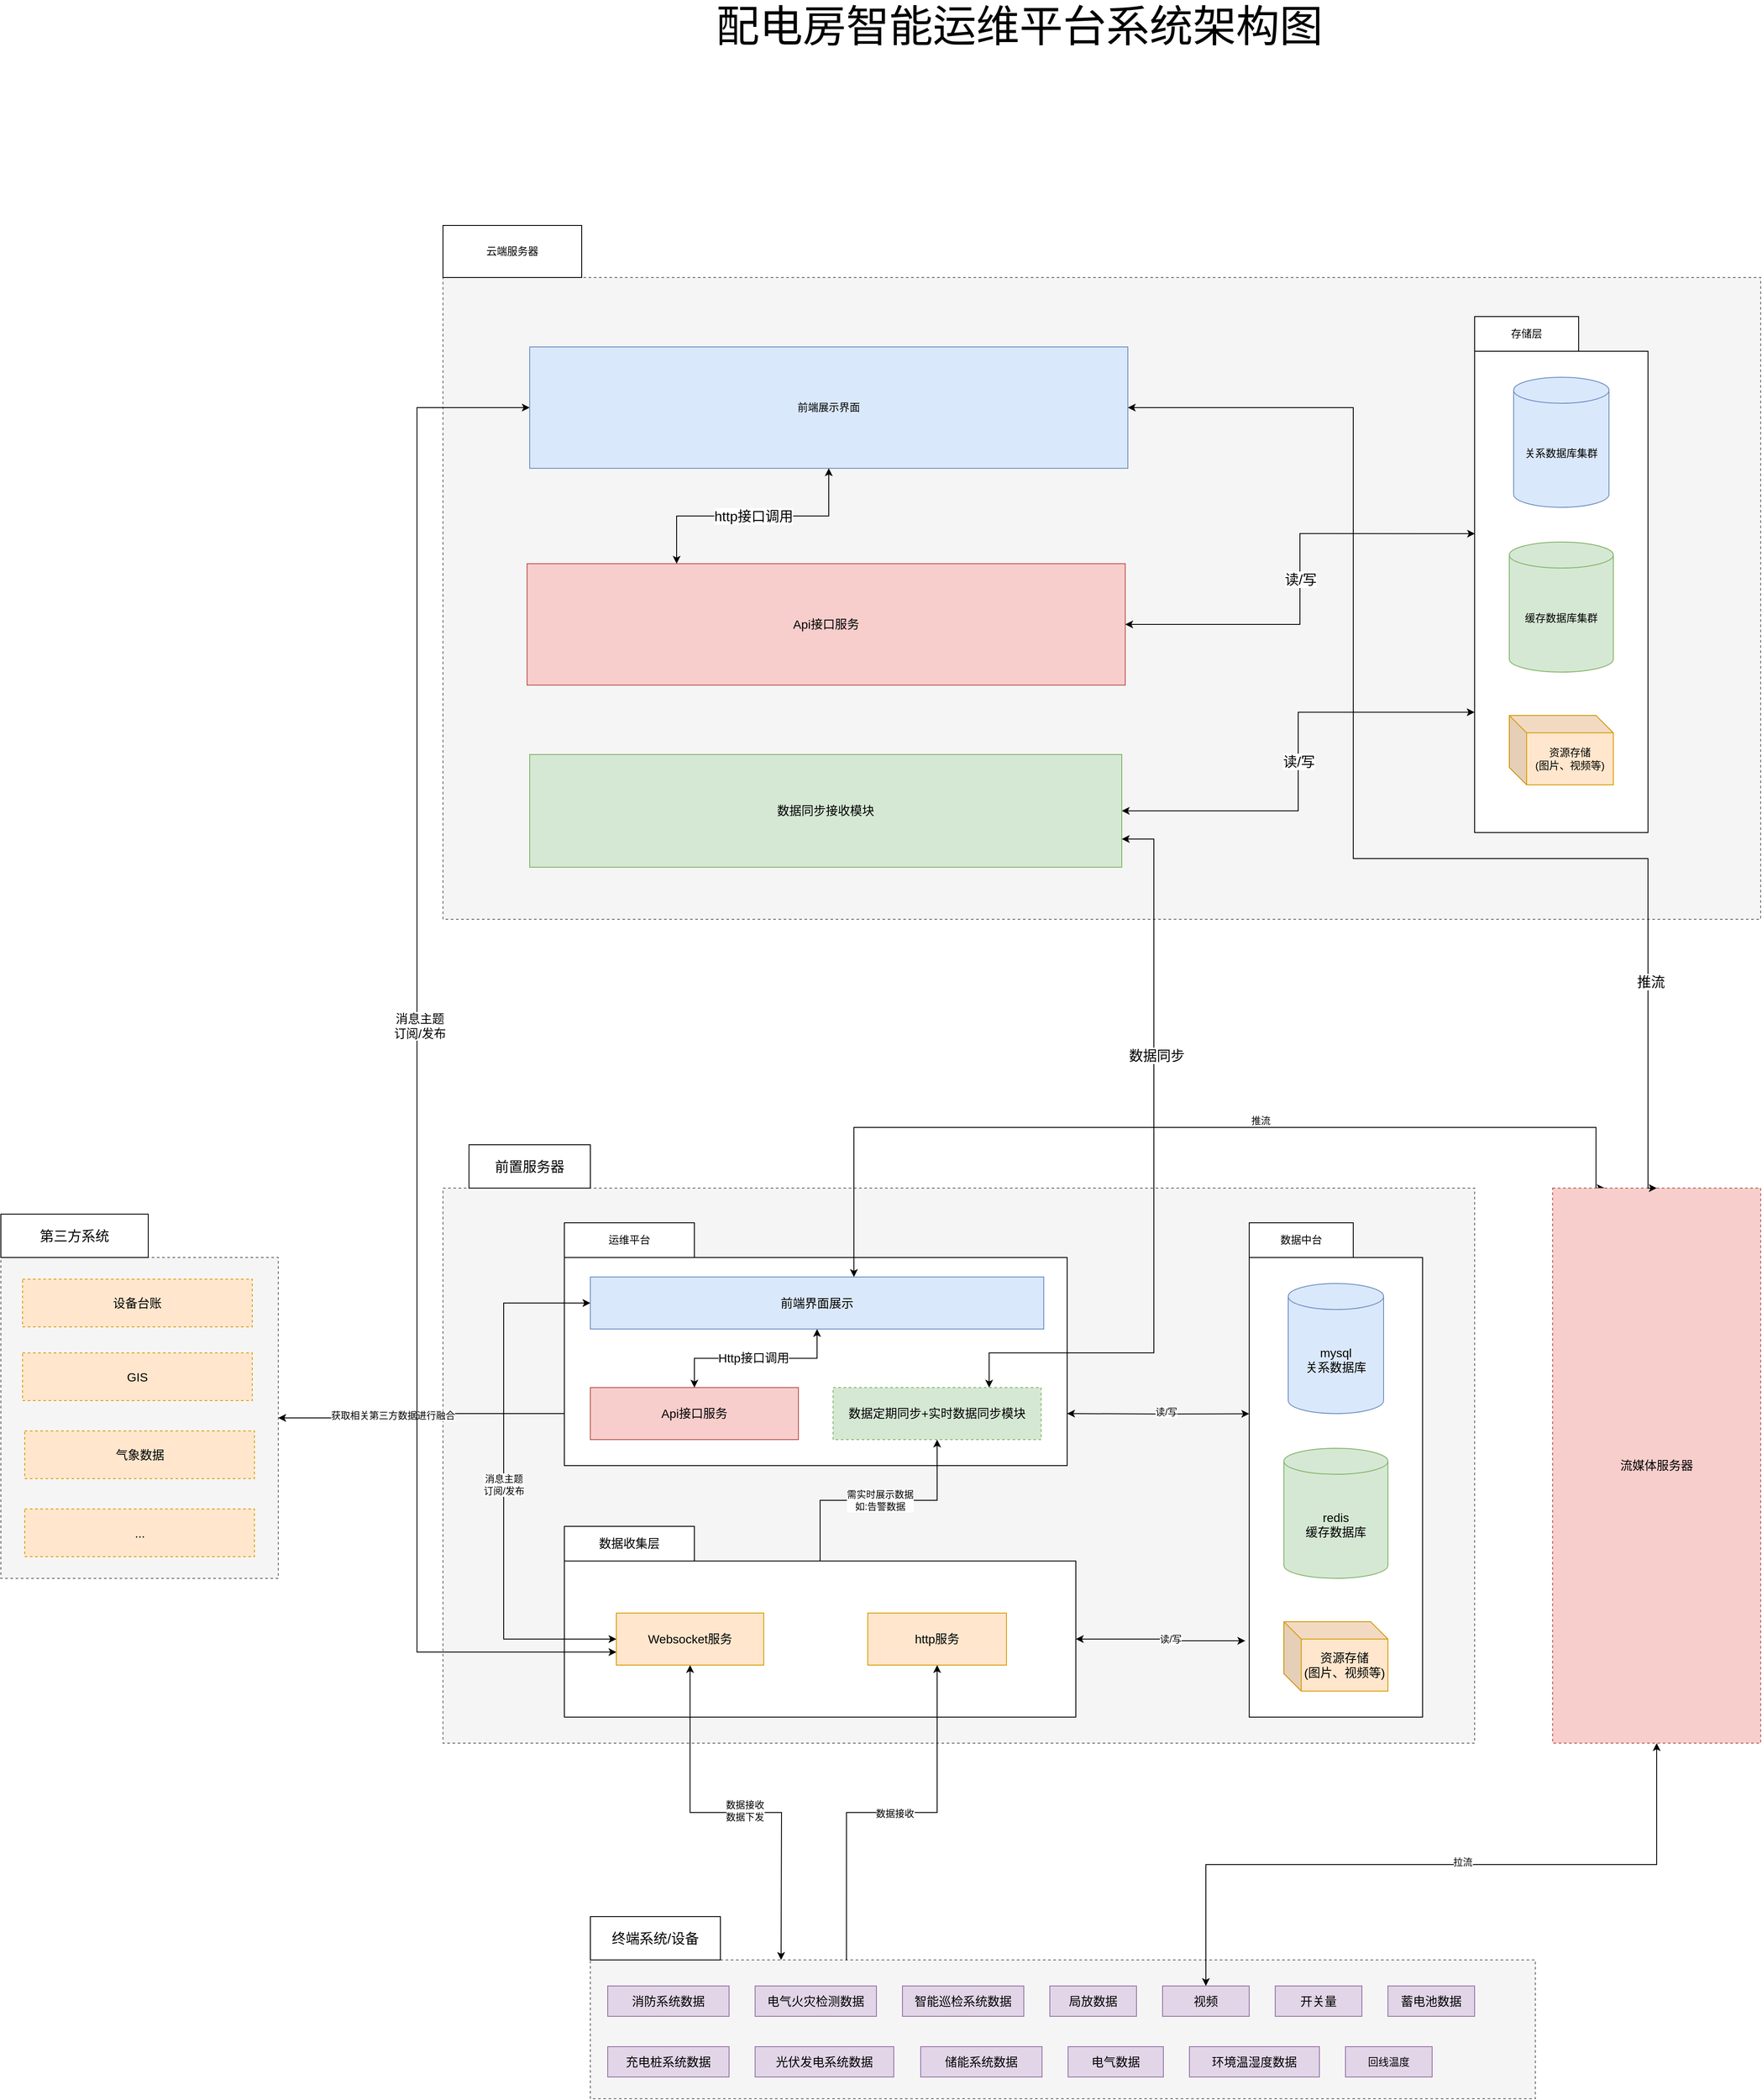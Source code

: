 <mxfile version="13.10.0" type="github">
  <diagram id="Hz9SQZm9DBwmcALDKWFs" name="Page-1">
    <mxGraphModel dx="3530" dy="2640" grid="1" gridSize="10" guides="1" tooltips="1" connect="1" arrows="1" fold="1" page="1" pageScale="1" pageWidth="827" pageHeight="1169" math="0" shadow="0">
      <root>
        <mxCell id="0" />
        <mxCell id="1" parent="0" />
        <mxCell id="7Oax_VJaz0vtxvODjcff-62" value="" style="rounded=0;whiteSpace=wrap;html=1;dashed=1;fillColor=#f5f5f5;strokeColor=#666666;fontColor=#333333;" parent="1" vertex="1">
          <mxGeometry x="40" y="-600" width="1520" height="740" as="geometry" />
        </mxCell>
        <mxCell id="7Oax_VJaz0vtxvODjcff-19" value="" style="rounded=0;whiteSpace=wrap;html=1;fillColor=#f5f5f5;strokeColor=#666666;fontColor=#333333;dashed=1;" parent="1" vertex="1">
          <mxGeometry x="40" y="450" width="1190" height="640" as="geometry" />
        </mxCell>
        <mxCell id="7Oax_VJaz0vtxvODjcff-36" style="edgeStyle=orthogonalEdgeStyle;rounded=0;orthogonalLoop=1;jettySize=auto;html=1;exitX=1;exitY=0.5;exitDx=0;exitDy=0;entryX=-0.023;entryY=0.834;entryDx=0;entryDy=0;startArrow=classic;startFill=1;endArrow=classic;endFill=1;entryPerimeter=0;" parent="1" source="7Oax_VJaz0vtxvODjcff-27" target="7Oax_VJaz0vtxvODjcff-29" edge="1">
          <mxGeometry relative="1" as="geometry" />
        </mxCell>
        <mxCell id="7Oax_VJaz0vtxvODjcff-37" value="读/写" style="edgeLabel;html=1;align=center;verticalAlign=middle;resizable=0;points=[];" parent="7Oax_VJaz0vtxvODjcff-36" vertex="1" connectable="0">
          <mxGeometry x="0.123" y="2" relative="1" as="geometry">
            <mxPoint as="offset" />
          </mxGeometry>
        </mxCell>
        <mxCell id="7Oax_VJaz0vtxvODjcff-57" style="edgeStyle=orthogonalEdgeStyle;rounded=0;orthogonalLoop=1;jettySize=auto;html=1;exitX=0;exitY=0.75;exitDx=0;exitDy=0;entryX=1;entryY=0.5;entryDx=0;entryDy=0;startArrow=none;startFill=0;endArrow=classic;endFill=1;" parent="1" source="7Oax_VJaz0vtxvODjcff-38" target="7Oax_VJaz0vtxvODjcff-56" edge="1">
          <mxGeometry relative="1" as="geometry" />
        </mxCell>
        <mxCell id="7Oax_VJaz0vtxvODjcff-58" value="获取相关第三方数据进行融合" style="edgeLabel;html=1;align=center;verticalAlign=middle;resizable=0;points=[];" parent="7Oax_VJaz0vtxvODjcff-57" vertex="1" connectable="0">
          <mxGeometry x="0.213" y="-3" relative="1" as="geometry">
            <mxPoint as="offset" />
          </mxGeometry>
        </mxCell>
        <mxCell id="7Oax_VJaz0vtxvODjcff-27" value="" style="rounded=0;whiteSpace=wrap;html=1;" parent="1" vertex="1">
          <mxGeometry x="180" y="880" width="590" height="180" as="geometry" />
        </mxCell>
        <mxCell id="7Oax_VJaz0vtxvODjcff-1" value="" style="rounded=0;whiteSpace=wrap;html=1;dashed=1;fillColor=#f5f5f5;strokeColor=#666666;fontColor=#333333;" parent="1" vertex="1">
          <mxGeometry x="210" y="1340" width="1090" height="160" as="geometry" />
        </mxCell>
        <mxCell id="7Oax_VJaz0vtxvODjcff-3" value="终端系统/设备" style="rounded=0;whiteSpace=wrap;html=1;fontSize=16;" parent="1" vertex="1">
          <mxGeometry x="210" y="1290" width="150" height="50" as="geometry" />
        </mxCell>
        <mxCell id="7Oax_VJaz0vtxvODjcff-5" value="消防系统数据" style="rounded=0;whiteSpace=wrap;html=1;fontSize=14;fillColor=#e1d5e7;strokeColor=#9673a6;" parent="1" vertex="1">
          <mxGeometry x="230" y="1370" width="140" height="35" as="geometry" />
        </mxCell>
        <mxCell id="7Oax_VJaz0vtxvODjcff-6" value="电气火灾检测数据" style="rounded=0;whiteSpace=wrap;html=1;fontSize=14;fillColor=#e1d5e7;strokeColor=#9673a6;" parent="1" vertex="1">
          <mxGeometry x="400" y="1370" width="140" height="35" as="geometry" />
        </mxCell>
        <mxCell id="7Oax_VJaz0vtxvODjcff-7" value="智能巡检系统数据" style="rounded=0;whiteSpace=wrap;html=1;fontSize=14;fillColor=#e1d5e7;strokeColor=#9673a6;" parent="1" vertex="1">
          <mxGeometry x="570" y="1370" width="140" height="35" as="geometry" />
        </mxCell>
        <mxCell id="7Oax_VJaz0vtxvODjcff-8" value="充电桩系统数据" style="rounded=0;whiteSpace=wrap;html=1;fontSize=14;fillColor=#e1d5e7;strokeColor=#9673a6;" parent="1" vertex="1">
          <mxGeometry x="230" y="1440" width="140" height="35" as="geometry" />
        </mxCell>
        <mxCell id="7Oax_VJaz0vtxvODjcff-9" value="光伏发电系统数据" style="rounded=0;whiteSpace=wrap;html=1;fontSize=14;fillColor=#e1d5e7;strokeColor=#9673a6;" parent="1" vertex="1">
          <mxGeometry x="400" y="1440" width="160" height="35" as="geometry" />
        </mxCell>
        <mxCell id="7Oax_VJaz0vtxvODjcff-10" value="储能系统数据" style="rounded=0;whiteSpace=wrap;html=1;fontSize=14;fillColor=#e1d5e7;strokeColor=#9673a6;" parent="1" vertex="1">
          <mxGeometry x="591" y="1440" width="140" height="35" as="geometry" />
        </mxCell>
        <mxCell id="7Oax_VJaz0vtxvODjcff-11" value="局放数据" style="rounded=0;whiteSpace=wrap;html=1;fontSize=14;fillColor=#e1d5e7;strokeColor=#9673a6;" parent="1" vertex="1">
          <mxGeometry x="740" y="1370" width="100" height="35" as="geometry" />
        </mxCell>
        <mxCell id="7Oax_VJaz0vtxvODjcff-52" style="edgeStyle=orthogonalEdgeStyle;rounded=0;orthogonalLoop=1;jettySize=auto;html=1;exitX=0.5;exitY=0;exitDx=0;exitDy=0;startArrow=classic;startFill=1;endArrow=classic;endFill=1;" parent="1" source="7Oax_VJaz0vtxvODjcff-13" target="7Oax_VJaz0vtxvODjcff-51" edge="1">
          <mxGeometry relative="1" as="geometry" />
        </mxCell>
        <mxCell id="7Oax_VJaz0vtxvODjcff-53" value="拉流" style="edgeLabel;html=1;align=center;verticalAlign=middle;resizable=0;points=[];" parent="7Oax_VJaz0vtxvODjcff-52" vertex="1" connectable="0">
          <mxGeometry x="0.09" y="3" relative="1" as="geometry">
            <mxPoint as="offset" />
          </mxGeometry>
        </mxCell>
        <mxCell id="7Oax_VJaz0vtxvODjcff-13" value="视频" style="rounded=0;whiteSpace=wrap;html=1;fontSize=14;fillColor=#e1d5e7;strokeColor=#9673a6;" parent="1" vertex="1">
          <mxGeometry x="870" y="1370" width="100" height="35" as="geometry" />
        </mxCell>
        <mxCell id="7Oax_VJaz0vtxvODjcff-14" value="开关量" style="rounded=0;whiteSpace=wrap;html=1;fontSize=14;fillColor=#e1d5e7;strokeColor=#9673a6;" parent="1" vertex="1">
          <mxGeometry x="1000" y="1370" width="100" height="35" as="geometry" />
        </mxCell>
        <mxCell id="7Oax_VJaz0vtxvODjcff-15" value="蓄电池数据" style="rounded=0;whiteSpace=wrap;html=1;fontSize=14;fillColor=#e1d5e7;strokeColor=#9673a6;" parent="1" vertex="1">
          <mxGeometry x="1130" y="1370" width="100" height="35" as="geometry" />
        </mxCell>
        <mxCell id="7Oax_VJaz0vtxvODjcff-16" value="电气数据" style="rounded=0;whiteSpace=wrap;html=1;fontSize=14;fillColor=#e1d5e7;strokeColor=#9673a6;" parent="1" vertex="1">
          <mxGeometry x="761" y="1440" width="110" height="35" as="geometry" />
        </mxCell>
        <mxCell id="7Oax_VJaz0vtxvODjcff-17" value="环境温湿度数据" style="rounded=0;whiteSpace=wrap;html=1;fontSize=14;fillColor=#e1d5e7;strokeColor=#9673a6;" parent="1" vertex="1">
          <mxGeometry x="901" y="1440" width="150" height="35" as="geometry" />
        </mxCell>
        <mxCell id="7Oax_VJaz0vtxvODjcff-18" value="回线温度" style="rounded=0;whiteSpace=wrap;html=1;fillColor=#e1d5e7;strokeColor=#9673a6;" parent="1" vertex="1">
          <mxGeometry x="1081" y="1440" width="100" height="35" as="geometry" />
        </mxCell>
        <mxCell id="7Oax_VJaz0vtxvODjcff-20" value="前置服务器" style="rounded=0;whiteSpace=wrap;html=1;fontSize=16;" parent="1" vertex="1">
          <mxGeometry x="70" y="400" width="140" height="50" as="geometry" />
        </mxCell>
        <mxCell id="7Oax_VJaz0vtxvODjcff-23" style="edgeStyle=orthogonalEdgeStyle;rounded=0;orthogonalLoop=1;jettySize=auto;html=1;exitX=0.5;exitY=1;exitDx=0;exitDy=0;startArrow=classic;startFill=1;endArrow=classic;endFill=1;" parent="1" source="7Oax_VJaz0vtxvODjcff-21" edge="1">
          <mxGeometry relative="1" as="geometry">
            <mxPoint x="430" y="1340" as="targetPoint" />
          </mxGeometry>
        </mxCell>
        <mxCell id="7Oax_VJaz0vtxvODjcff-50" value="数据接收&lt;br&gt;数据下发" style="edgeLabel;html=1;align=center;verticalAlign=middle;resizable=0;points=[];" parent="7Oax_VJaz0vtxvODjcff-23" vertex="1" connectable="0">
          <mxGeometry x="0.04" y="2" relative="1" as="geometry">
            <mxPoint x="1" as="offset" />
          </mxGeometry>
        </mxCell>
        <mxCell id="7Oax_VJaz0vtxvODjcff-21" value="Websocket服务" style="rounded=0;whiteSpace=wrap;html=1;fillColor=#ffe6cc;strokeColor=#d79b00;fontSize=14;" parent="1" vertex="1">
          <mxGeometry x="240" y="940" width="170" height="60" as="geometry" />
        </mxCell>
        <mxCell id="7Oax_VJaz0vtxvODjcff-24" style="edgeStyle=orthogonalEdgeStyle;rounded=0;orthogonalLoop=1;jettySize=auto;html=1;exitX=0.5;exitY=1;exitDx=0;exitDy=0;startArrow=classic;startFill=1;endArrow=none;endFill=0;entryX=0.271;entryY=0.003;entryDx=0;entryDy=0;entryPerimeter=0;" parent="1" source="7Oax_VJaz0vtxvODjcff-22" target="7Oax_VJaz0vtxvODjcff-1" edge="1">
          <mxGeometry relative="1" as="geometry">
            <mxPoint x="540" y="1335" as="targetPoint" />
            <Array as="points">
              <mxPoint x="610" y="1170" />
              <mxPoint x="505" y="1170" />
            </Array>
          </mxGeometry>
        </mxCell>
        <mxCell id="7Oax_VJaz0vtxvODjcff-25" value="数据接收" style="edgeLabel;html=1;align=center;verticalAlign=middle;resizable=0;points=[];" parent="7Oax_VJaz0vtxvODjcff-24" vertex="1" connectable="0">
          <mxGeometry x="-0.015" y="1" relative="1" as="geometry">
            <mxPoint as="offset" />
          </mxGeometry>
        </mxCell>
        <mxCell id="7Oax_VJaz0vtxvODjcff-22" value="http服务" style="rounded=0;whiteSpace=wrap;html=1;fillColor=#ffe6cc;strokeColor=#d79b00;fontSize=14;" parent="1" vertex="1">
          <mxGeometry x="530" y="940" width="160" height="60" as="geometry" />
        </mxCell>
        <mxCell id="7Oax_VJaz0vtxvODjcff-29" value="" style="rounded=0;whiteSpace=wrap;html=1;" parent="1" vertex="1">
          <mxGeometry x="970" y="530" width="200" height="530" as="geometry" />
        </mxCell>
        <mxCell id="7Oax_VJaz0vtxvODjcff-30" value="数据中台" style="rounded=0;whiteSpace=wrap;html=1;" parent="1" vertex="1">
          <mxGeometry x="970" y="490" width="120" height="40" as="geometry" />
        </mxCell>
        <mxCell id="7Oax_VJaz0vtxvODjcff-31" value="mysql&lt;br&gt;关系数据库" style="shape=cylinder3;whiteSpace=wrap;html=1;boundedLbl=1;backgroundOutline=1;size=15;fillColor=#dae8fc;strokeColor=#6c8ebf;fontSize=14;" parent="1" vertex="1">
          <mxGeometry x="1015" y="560" width="110" height="150" as="geometry" />
        </mxCell>
        <mxCell id="7Oax_VJaz0vtxvODjcff-32" value="redis&lt;br&gt;缓存数据库" style="shape=cylinder3;whiteSpace=wrap;html=1;boundedLbl=1;backgroundOutline=1;size=15;fillColor=#d5e8d4;strokeColor=#82b366;fontSize=14;" parent="1" vertex="1">
          <mxGeometry x="1010" y="750" width="120" height="150" as="geometry" />
        </mxCell>
        <mxCell id="7Oax_VJaz0vtxvODjcff-33" value="资源存储&lt;br style=&quot;font-size: 14px;&quot;&gt;(图片、视频等)" style="shape=cube;whiteSpace=wrap;html=1;boundedLbl=1;backgroundOutline=1;darkOpacity=0.05;darkOpacity2=0.1;fillColor=#ffe6cc;strokeColor=#d79b00;fontSize=14;" parent="1" vertex="1">
          <mxGeometry x="1010" y="950" width="120" height="80" as="geometry" />
        </mxCell>
        <mxCell id="7Oax_VJaz0vtxvODjcff-35" value="数据收集层" style="rounded=0;whiteSpace=wrap;html=1;fontSize=14;" parent="1" vertex="1">
          <mxGeometry x="180" y="840" width="150" height="40" as="geometry" />
        </mxCell>
        <mxCell id="7Oax_VJaz0vtxvODjcff-38" value="" style="rounded=0;whiteSpace=wrap;html=1;" parent="1" vertex="1">
          <mxGeometry x="180" y="530" width="580" height="240" as="geometry" />
        </mxCell>
        <mxCell id="7Oax_VJaz0vtxvODjcff-48" style="edgeStyle=orthogonalEdgeStyle;rounded=0;orthogonalLoop=1;jettySize=auto;html=1;entryX=0;entryY=0.34;entryDx=0;entryDy=0;entryPerimeter=0;startArrow=classic;startFill=1;endArrow=classic;endFill=1;" parent="1" target="7Oax_VJaz0vtxvODjcff-29" edge="1">
          <mxGeometry relative="1" as="geometry">
            <mxPoint x="760" y="710" as="sourcePoint" />
          </mxGeometry>
        </mxCell>
        <mxCell id="7Oax_VJaz0vtxvODjcff-49" value="读/写" style="edgeLabel;html=1;align=center;verticalAlign=middle;resizable=0;points=[];" parent="7Oax_VJaz0vtxvODjcff-48" vertex="1" connectable="0">
          <mxGeometry x="0.086" y="2" relative="1" as="geometry">
            <mxPoint as="offset" />
          </mxGeometry>
        </mxCell>
        <mxCell id="7Oax_VJaz0vtxvODjcff-81" style="edgeStyle=orthogonalEdgeStyle;rounded=0;orthogonalLoop=1;jettySize=auto;html=1;exitX=0.5;exitY=0;exitDx=0;exitDy=0;entryX=0.5;entryY=1;entryDx=0;entryDy=0;startArrow=classic;startFill=1;endArrow=classic;endFill=1;fontSize=14;" parent="1" source="7Oax_VJaz0vtxvODjcff-39" target="7Oax_VJaz0vtxvODjcff-40" edge="1">
          <mxGeometry relative="1" as="geometry" />
        </mxCell>
        <mxCell id="7Oax_VJaz0vtxvODjcff-82" value="Http接口调用" style="edgeLabel;html=1;align=center;verticalAlign=middle;resizable=0;points=[];fontSize=14;" parent="7Oax_VJaz0vtxvODjcff-81" vertex="1" connectable="0">
          <mxGeometry x="-0.026" y="1" relative="1" as="geometry">
            <mxPoint x="-1" as="offset" />
          </mxGeometry>
        </mxCell>
        <mxCell id="7Oax_VJaz0vtxvODjcff-39" value="Api接口服务" style="rounded=0;whiteSpace=wrap;html=1;fillColor=#f8cecc;strokeColor=#b85450;fontSize=14;" parent="1" vertex="1">
          <mxGeometry x="210" y="680" width="240" height="60" as="geometry" />
        </mxCell>
        <mxCell id="7Oax_VJaz0vtxvODjcff-54" style="edgeStyle=orthogonalEdgeStyle;rounded=0;orthogonalLoop=1;jettySize=auto;html=1;entryX=0.25;entryY=0;entryDx=0;entryDy=0;startArrow=classic;startFill=1;endArrow=classic;endFill=1;" parent="1" source="7Oax_VJaz0vtxvODjcff-40" target="7Oax_VJaz0vtxvODjcff-51" edge="1">
          <mxGeometry relative="1" as="geometry">
            <Array as="points">
              <mxPoint x="514" y="380" />
              <mxPoint x="1370" y="380" />
            </Array>
          </mxGeometry>
        </mxCell>
        <mxCell id="7Oax_VJaz0vtxvODjcff-55" value="推流" style="edgeLabel;html=1;align=center;verticalAlign=middle;resizable=0;points=[];" parent="7Oax_VJaz0vtxvODjcff-54" vertex="1" connectable="0">
          <mxGeometry x="0.155" y="8" relative="1" as="geometry">
            <mxPoint x="1" as="offset" />
          </mxGeometry>
        </mxCell>
        <mxCell id="7Oax_VJaz0vtxvODjcff-60" value="消息主题&lt;br&gt;订阅/发布" style="edgeStyle=orthogonalEdgeStyle;rounded=0;orthogonalLoop=1;jettySize=auto;html=1;exitX=0;exitY=0.5;exitDx=0;exitDy=0;entryX=0;entryY=0.5;entryDx=0;entryDy=0;startArrow=classic;startFill=1;endArrow=classic;endFill=1;" parent="1" source="7Oax_VJaz0vtxvODjcff-40" target="7Oax_VJaz0vtxvODjcff-21" edge="1">
          <mxGeometry relative="1" as="geometry">
            <Array as="points">
              <mxPoint x="110" y="583" />
              <mxPoint x="110" y="970" />
            </Array>
          </mxGeometry>
        </mxCell>
        <mxCell id="7Oax_VJaz0vtxvODjcff-40" value="前端界面展示" style="rounded=0;whiteSpace=wrap;html=1;fillColor=#dae8fc;strokeColor=#6c8ebf;fontSize=14;" parent="1" vertex="1">
          <mxGeometry x="210" y="552.5" width="523" height="60" as="geometry" />
        </mxCell>
        <mxCell id="7Oax_VJaz0vtxvODjcff-44" value="运维平台" style="rounded=0;whiteSpace=wrap;html=1;" parent="1" vertex="1">
          <mxGeometry x="180" y="490" width="150" height="40" as="geometry" />
        </mxCell>
        <mxCell id="7Oax_VJaz0vtxvODjcff-51" value="流媒体服务器" style="rounded=0;whiteSpace=wrap;html=1;dashed=1;fillColor=#f8cecc;strokeColor=#b85450;fontSize=14;" parent="1" vertex="1">
          <mxGeometry x="1320" y="450" width="240" height="640" as="geometry" />
        </mxCell>
        <mxCell id="7Oax_VJaz0vtxvODjcff-56" value="" style="rounded=0;whiteSpace=wrap;html=1;dashed=1;fillColor=#f5f5f5;strokeColor=#666666;fontColor=#333333;" parent="1" vertex="1">
          <mxGeometry x="-470" y="530" width="320" height="370" as="geometry" />
        </mxCell>
        <mxCell id="7Oax_VJaz0vtxvODjcff-88" style="edgeStyle=orthogonalEdgeStyle;rounded=0;orthogonalLoop=1;jettySize=auto;html=1;exitX=0.75;exitY=0;exitDx=0;exitDy=0;entryX=1;entryY=0.75;entryDx=0;entryDy=0;startArrow=classic;startFill=1;endArrow=classic;endFill=1;fontSize=16;" parent="1" source="7Oax_VJaz0vtxvODjcff-61" target="7Oax_VJaz0vtxvODjcff-85" edge="1">
          <mxGeometry relative="1" as="geometry">
            <Array as="points">
              <mxPoint x="670" y="640" />
              <mxPoint x="860" y="640" />
              <mxPoint x="860" y="47" />
            </Array>
          </mxGeometry>
        </mxCell>
        <mxCell id="7Oax_VJaz0vtxvODjcff-89" value="数据同步" style="edgeLabel;html=1;align=center;verticalAlign=middle;resizable=0;points=[];fontSize=16;" parent="7Oax_VJaz0vtxvODjcff-88" vertex="1" connectable="0">
          <mxGeometry x="0.375" y="-2" relative="1" as="geometry">
            <mxPoint x="1" y="18" as="offset" />
          </mxGeometry>
        </mxCell>
        <mxCell id="7Oax_VJaz0vtxvODjcff-61" value="数据定期同步+实时数据同步模块" style="rounded=0;whiteSpace=wrap;html=1;dashed=1;fillColor=#d5e8d4;strokeColor=#82b366;fontSize=14;" parent="1" vertex="1">
          <mxGeometry x="490" y="680" width="240" height="60" as="geometry" />
        </mxCell>
        <mxCell id="7Oax_VJaz0vtxvODjcff-63" value="云端服务器" style="rounded=0;whiteSpace=wrap;html=1;" parent="1" vertex="1">
          <mxGeometry x="40" y="-660" width="160" height="60" as="geometry" />
        </mxCell>
        <mxCell id="7Oax_VJaz0vtxvODjcff-64" value="" style="rounded=0;whiteSpace=wrap;html=1;" parent="1" vertex="1">
          <mxGeometry x="1230" y="-515" width="200" height="555" as="geometry" />
        </mxCell>
        <mxCell id="7Oax_VJaz0vtxvODjcff-65" value="存储层" style="rounded=0;whiteSpace=wrap;html=1;" parent="1" vertex="1">
          <mxGeometry x="1230" y="-555" width="120" height="40" as="geometry" />
        </mxCell>
        <mxCell id="7Oax_VJaz0vtxvODjcff-66" value="关系数据库集群" style="shape=cylinder3;whiteSpace=wrap;html=1;boundedLbl=1;backgroundOutline=1;size=15;fillColor=#dae8fc;strokeColor=#6c8ebf;" parent="1" vertex="1">
          <mxGeometry x="1275" y="-485" width="110" height="150" as="geometry" />
        </mxCell>
        <mxCell id="7Oax_VJaz0vtxvODjcff-67" value="缓存数据库集群" style="shape=cylinder3;whiteSpace=wrap;html=1;boundedLbl=1;backgroundOutline=1;size=15;fillColor=#d5e8d4;strokeColor=#82b366;" parent="1" vertex="1">
          <mxGeometry x="1270" y="-295" width="120" height="150" as="geometry" />
        </mxCell>
        <mxCell id="7Oax_VJaz0vtxvODjcff-68" value="资源存储&lt;br&gt;(图片、视频等)" style="shape=cube;whiteSpace=wrap;html=1;boundedLbl=1;backgroundOutline=1;darkOpacity=0.05;darkOpacity2=0.1;fillColor=#ffe6cc;strokeColor=#d79b00;" parent="1" vertex="1">
          <mxGeometry x="1270" y="-95" width="120" height="80" as="geometry" />
        </mxCell>
        <mxCell id="7Oax_VJaz0vtxvODjcff-92" style="edgeStyle=orthogonalEdgeStyle;rounded=0;orthogonalLoop=1;jettySize=auto;html=1;exitX=1;exitY=0.5;exitDx=0;exitDy=0;entryX=0.5;entryY=0;entryDx=0;entryDy=0;startArrow=classic;startFill=1;endArrow=classic;endFill=1;fontSize=16;" parent="1" source="7Oax_VJaz0vtxvODjcff-69" target="7Oax_VJaz0vtxvODjcff-51" edge="1">
          <mxGeometry relative="1" as="geometry">
            <Array as="points">
              <mxPoint x="1090" y="-450" />
              <mxPoint x="1090" y="70" />
              <mxPoint x="1430" y="70" />
            </Array>
          </mxGeometry>
        </mxCell>
        <mxCell id="7Oax_VJaz0vtxvODjcff-93" value="推流" style="edgeLabel;html=1;align=center;verticalAlign=middle;resizable=0;points=[];fontSize=16;" parent="7Oax_VJaz0vtxvODjcff-92" vertex="1" connectable="0">
          <mxGeometry x="0.671" y="3" relative="1" as="geometry">
            <mxPoint as="offset" />
          </mxGeometry>
        </mxCell>
        <mxCell id="7Oax_VJaz0vtxvODjcff-94" style="edgeStyle=orthogonalEdgeStyle;rounded=0;orthogonalLoop=1;jettySize=auto;html=1;exitX=0;exitY=0.5;exitDx=0;exitDy=0;entryX=0;entryY=0.75;entryDx=0;entryDy=0;startArrow=classic;startFill=1;endArrow=classic;endFill=1;fontSize=14;" parent="1" source="7Oax_VJaz0vtxvODjcff-69" target="7Oax_VJaz0vtxvODjcff-21" edge="1">
          <mxGeometry relative="1" as="geometry">
            <Array as="points">
              <mxPoint x="10" y="-450" />
              <mxPoint x="10" y="985" />
            </Array>
          </mxGeometry>
        </mxCell>
        <mxCell id="7Oax_VJaz0vtxvODjcff-95" value="消息主题&lt;br&gt;订阅/发布" style="edgeLabel;html=1;align=center;verticalAlign=middle;resizable=0;points=[];fontSize=14;" parent="7Oax_VJaz0vtxvODjcff-94" vertex="1" connectable="0">
          <mxGeometry x="-0.061" y="3" relative="1" as="geometry">
            <mxPoint as="offset" />
          </mxGeometry>
        </mxCell>
        <mxCell id="7Oax_VJaz0vtxvODjcff-69" value="前端展示界面" style="rounded=0;whiteSpace=wrap;html=1;fillColor=#dae8fc;strokeColor=#6c8ebf;" parent="1" vertex="1">
          <mxGeometry x="140" y="-520" width="690" height="140" as="geometry" />
        </mxCell>
        <mxCell id="7Oax_VJaz0vtxvODjcff-84" value="http接口调用" style="edgeStyle=orthogonalEdgeStyle;rounded=0;orthogonalLoop=1;jettySize=auto;html=1;exitX=0.25;exitY=0;exitDx=0;exitDy=0;entryX=0.5;entryY=1;entryDx=0;entryDy=0;startArrow=classic;startFill=1;endArrow=classic;endFill=1;fontSize=16;" parent="1" source="7Oax_VJaz0vtxvODjcff-70" target="7Oax_VJaz0vtxvODjcff-69" edge="1">
          <mxGeometry relative="1" as="geometry" />
        </mxCell>
        <mxCell id="7Oax_VJaz0vtxvODjcff-87" value="读/写" style="edgeStyle=orthogonalEdgeStyle;rounded=0;orthogonalLoop=1;jettySize=auto;html=1;exitX=1;exitY=0.5;exitDx=0;exitDy=0;startArrow=classic;startFill=1;endArrow=classic;endFill=1;fontSize=16;entryX=0.002;entryY=0.379;entryDx=0;entryDy=0;entryPerimeter=0;" parent="1" source="7Oax_VJaz0vtxvODjcff-70" target="7Oax_VJaz0vtxvODjcff-64" edge="1">
          <mxGeometry relative="1" as="geometry" />
        </mxCell>
        <mxCell id="7Oax_VJaz0vtxvODjcff-70" value="Api接口服务" style="rounded=0;whiteSpace=wrap;html=1;fillColor=#f8cecc;strokeColor=#b85450;fontSize=14;" parent="1" vertex="1">
          <mxGeometry x="137" y="-270" width="690" height="140" as="geometry" />
        </mxCell>
        <mxCell id="7Oax_VJaz0vtxvODjcff-74" value="第三方系统" style="rounded=0;whiteSpace=wrap;html=1;fontSize=16;" parent="1" vertex="1">
          <mxGeometry x="-470" y="480" width="170" height="50" as="geometry" />
        </mxCell>
        <mxCell id="7Oax_VJaz0vtxvODjcff-75" value="设备台账" style="rounded=0;whiteSpace=wrap;html=1;dashed=1;fontSize=14;fillColor=#ffe6cc;strokeColor=#d79b00;" parent="1" vertex="1">
          <mxGeometry x="-445" y="555" width="265" height="55" as="geometry" />
        </mxCell>
        <mxCell id="7Oax_VJaz0vtxvODjcff-76" value="GIS" style="rounded=0;whiteSpace=wrap;html=1;dashed=1;fontSize=14;fillColor=#ffe6cc;strokeColor=#d79b00;" parent="1" vertex="1">
          <mxGeometry x="-445" y="640" width="265" height="55" as="geometry" />
        </mxCell>
        <mxCell id="7Oax_VJaz0vtxvODjcff-79" value="气象数据" style="rounded=0;whiteSpace=wrap;html=1;dashed=1;fontSize=14;fillColor=#ffe6cc;strokeColor=#d79b00;" parent="1" vertex="1">
          <mxGeometry x="-442.5" y="730" width="265" height="55" as="geometry" />
        </mxCell>
        <mxCell id="7Oax_VJaz0vtxvODjcff-80" value="..." style="rounded=0;whiteSpace=wrap;html=1;dashed=1;fontSize=14;fillColor=#ffe6cc;strokeColor=#d79b00;" parent="1" vertex="1">
          <mxGeometry x="-442.5" y="820" width="265" height="55" as="geometry" />
        </mxCell>
        <mxCell id="7Oax_VJaz0vtxvODjcff-86" value="读/写" style="edgeStyle=orthogonalEdgeStyle;rounded=0;orthogonalLoop=1;jettySize=auto;html=1;exitX=1;exitY=0.5;exitDx=0;exitDy=0;startArrow=classic;startFill=1;endArrow=classic;endFill=1;fontSize=16;entryX=0;entryY=0.75;entryDx=0;entryDy=0;" parent="1" source="7Oax_VJaz0vtxvODjcff-85" target="7Oax_VJaz0vtxvODjcff-64" edge="1">
          <mxGeometry relative="1" as="geometry" />
        </mxCell>
        <mxCell id="7Oax_VJaz0vtxvODjcff-85" value="数据同步接收模块" style="rounded=0;whiteSpace=wrap;html=1;fontSize=14;fillColor=#d5e8d4;strokeColor=#82b366;" parent="1" vertex="1">
          <mxGeometry x="140" y="-50" width="683" height="130" as="geometry" />
        </mxCell>
        <mxCell id="buqoxcne-jieGNvII8d--1" style="edgeStyle=orthogonalEdgeStyle;rounded=0;orthogonalLoop=1;jettySize=auto;html=1;exitX=0.5;exitY=0;exitDx=0;exitDy=0;" edge="1" parent="1" source="7Oax_VJaz0vtxvODjcff-27" target="7Oax_VJaz0vtxvODjcff-61">
          <mxGeometry relative="1" as="geometry" />
        </mxCell>
        <mxCell id="buqoxcne-jieGNvII8d--2" value="需实时展示数据&lt;br&gt;如:告警数据" style="edgeLabel;html=1;align=center;verticalAlign=middle;resizable=0;points=[];" vertex="1" connectable="0" parent="buqoxcne-jieGNvII8d--1">
          <mxGeometry x="0.007" relative="1" as="geometry">
            <mxPoint as="offset" />
          </mxGeometry>
        </mxCell>
        <mxCell id="buqoxcne-jieGNvII8d--3" value="配电房智能运维平台系统架构图" style="text;html=1;strokeColor=none;fillColor=none;align=center;verticalAlign=middle;whiteSpace=wrap;rounded=0;fontSize=50;" vertex="1" parent="1">
          <mxGeometry x="250" y="-900" width="910" height="20" as="geometry" />
        </mxCell>
      </root>
    </mxGraphModel>
  </diagram>
</mxfile>
